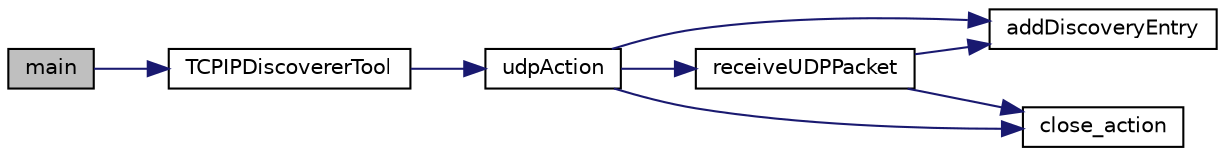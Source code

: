 digraph "main"
{
  edge [fontname="Helvetica",fontsize="10",labelfontname="Helvetica",labelfontsize="10"];
  node [fontname="Helvetica",fontsize="10",shape=record];
  rankdir="LR";
  Node1 [label="main",height=0.2,width=0.4,color="black", fillcolor="grey75", style="filled", fontcolor="black"];
  Node1 -> Node2 [color="midnightblue",fontsize="10",style="solid",fontname="Helvetica"];
  Node2 [label="TCPIPDiscovererTool",height=0.2,width=0.4,color="black", fillcolor="white", style="filled",URL="$class_t_c_p_i_p___discoverer_1_1_t_c_p_i_p_discoverer_tool.html#a88b9d45f9313b52a1f1008cd9b0d79a8"];
  Node2 -> Node3 [color="midnightblue",fontsize="10",style="solid",fontname="Helvetica"];
  Node3 [label="udpAction",height=0.2,width=0.4,color="black", fillcolor="white", style="filled",URL="$class_t_c_p_i_p___discoverer_1_1_t_c_p_i_p_discoverer_tool.html#a9095c4e56e90702a98c16737f2b4edf5"];
  Node3 -> Node4 [color="midnightblue",fontsize="10",style="solid",fontname="Helvetica"];
  Node4 [label="receiveUDPPacket",height=0.2,width=0.4,color="black", fillcolor="white", style="filled",URL="$class_t_c_p_i_p___discoverer_1_1_t_c_p_i_p_discoverer_tool.html#a7fe3e926c7719a4fd90e709f2dda78e2"];
  Node4 -> Node5 [color="midnightblue",fontsize="10",style="solid",fontname="Helvetica"];
  Node5 [label="addDiscoveryEntry",height=0.2,width=0.4,color="black", fillcolor="white", style="filled",URL="$class_t_c_p_i_p___discoverer_1_1_t_c_p_i_p_discoverer_tool.html#a96fad9a3cabe168ba7e294839da19143"];
  Node4 -> Node6 [color="midnightblue",fontsize="10",style="solid",fontname="Helvetica"];
  Node6 [label="close_action",height=0.2,width=0.4,color="black", fillcolor="white", style="filled",URL="$class_t_c_p_i_p___discoverer_1_1_t_c_p_i_p_discoverer_tool.html#a3fc34c308c8e0c06dd1d0e7b8768a837"];
  Node3 -> Node5 [color="midnightblue",fontsize="10",style="solid",fontname="Helvetica"];
  Node3 -> Node6 [color="midnightblue",fontsize="10",style="solid",fontname="Helvetica"];
}

